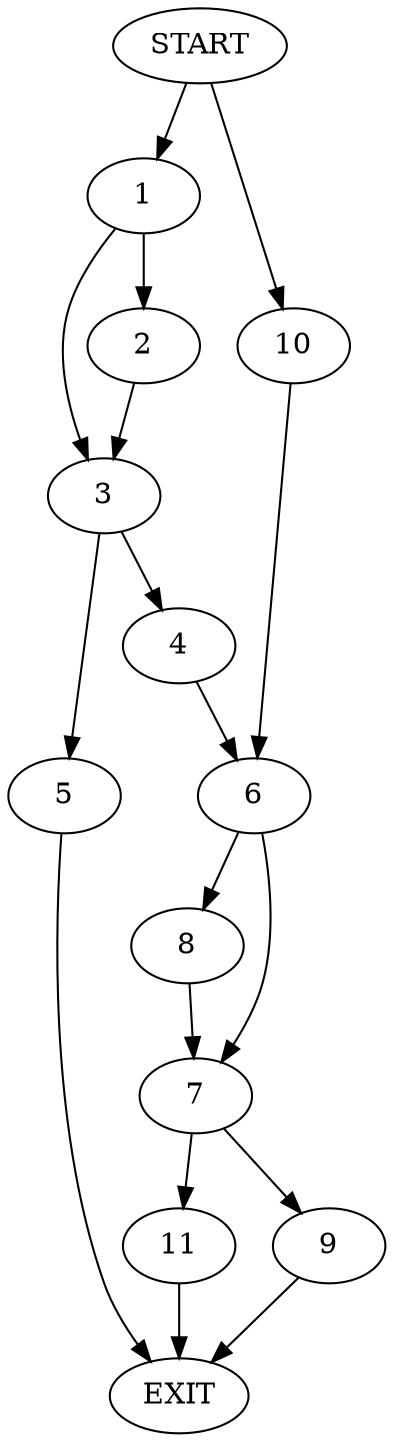 digraph {
0 [label="START"]
12 [label="EXIT"]
0 -> 1
1 -> 2
1 -> 3
2 -> 3
3 -> 4
3 -> 5
4 -> 6
5 -> 12
6 -> 7
6 -> 8
9 -> 12
0 -> 10
10 -> 6
11 -> 12
7 -> 11
7 -> 9
8 -> 7
}
